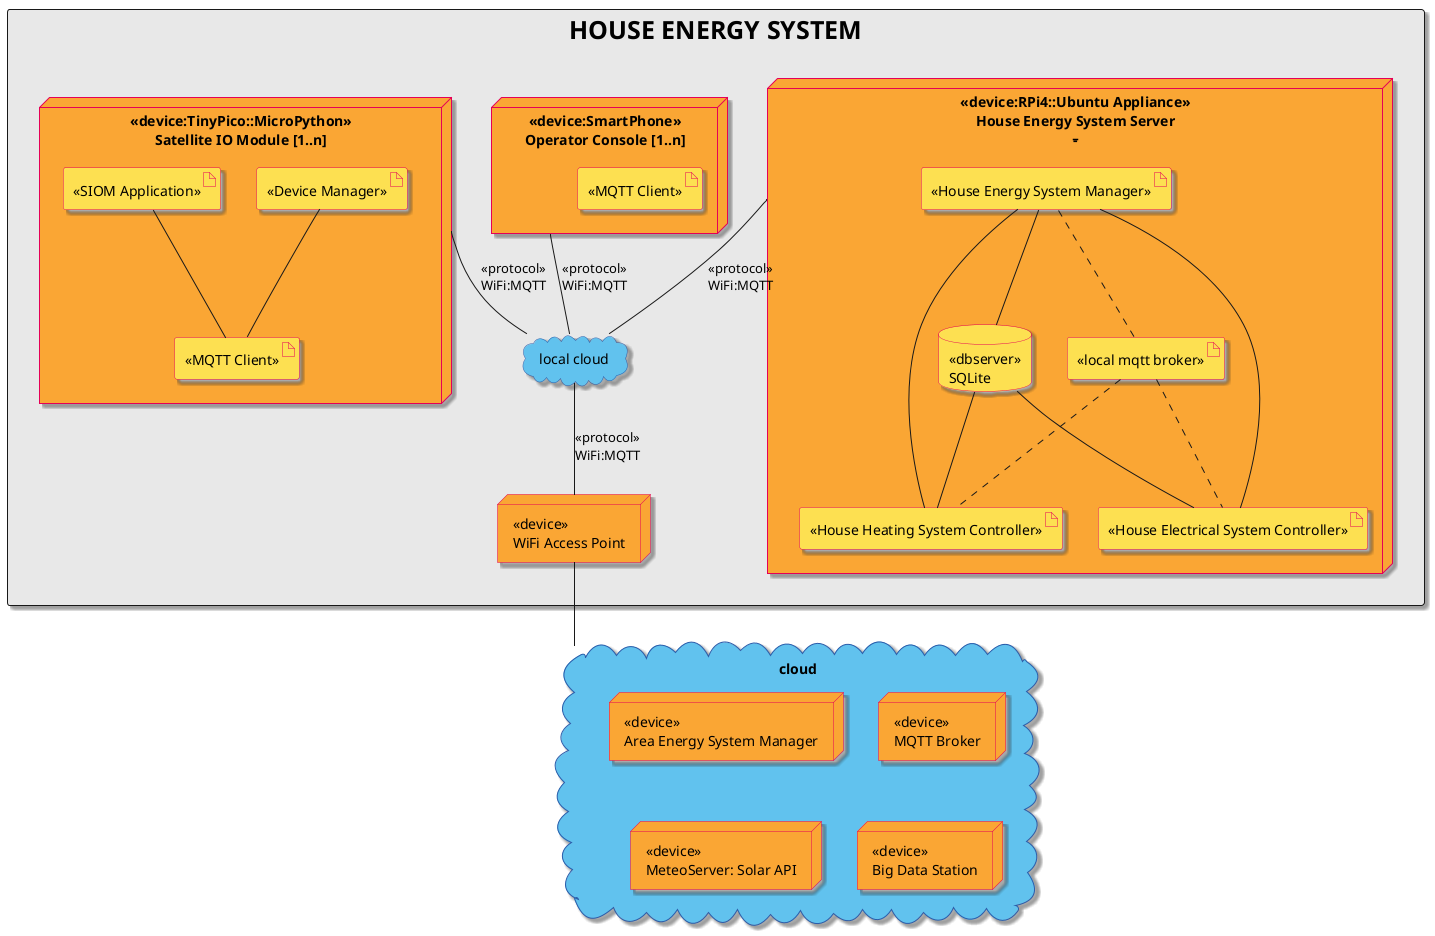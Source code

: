 @startuml

skinparam {
  BackgroundColor White
  DefaultFontName Arial
  Shadowing true
}

skinparam rectangle {
  BackgroundColor E8E8E8
  FontColor Black
  FontSize 25
}

skinparam cloud {
  BackgroundColor 61c2ee
  BorderColor 2a5caa
  FontColor Black
}

skinparam node {
  BackgroundColor FAA634
  BorderColor E50056
}

skinparam artifact {
  BackgroundColor fde051
  BorderColor E50056
}

skinparam database {
  BackgroundColor fde051
  BorderColor E50056
}
 
rectangle "HOUSE ENERGY SYSTEM" {

  node "<<device:RPi4::Ubuntu Appliance>>\nHouse Energy System Server\n-----" as lems {
    artifact "<<House Energy System Manager>>" as lem
    artifact "<<House Heating System Controller>>" as lhsc
    artifact "<<House Electrical System Controller>>" as lesc
    artifact "<<local mqtt broker>>" as lmqtt
    database "<<dbserver>>\nSQLite" as dbsrv

    lmqtt .. lhsc
    lmqtt .. lesc
    lem .. lmqtt
    lem -- lhsc
    lem -- lesc
    lem -- dbsrv
    dbsrv -- lhsc
    dbsrv -- lesc
  }

  node "<<device:TinyPico::MicroPython>>\nSatellite IO Module [1..n]" as siom {
    artifact "<<MQTT Client>>" as lmqttc
    artifact "<<Device Manager>>" as dvcm
    artifact "<<SIOM Application>>" as siomapp

    siomapp -- lmqttc
    dvcm -- lmqttc
  }

  node "<<device:SmartPhone>>\nOperator Console [1..n]" as smrtphn {
    artifact "<<MQTT Client>>" as mqttc
  }

  node "<<device>>\nWiFi Access Point" as ap

  cloud "local cloud" as lan
}

cloud "cloud" as wan {
    node "<<device>>\nArea Energy System Manager" as aesm
    node "<<device>>\nMQTT Broker" as cmqtt
    node "<<device>>\nMeteoServer: Solar API" as wthrapi
    node "<<device>>\nBig Data Station" as bdsrv
}

siom -- lan: <<protocol>>\nWiFi:MQTT
smrtphn -- lan:<<protocol>>\nWiFi:MQTT
lan -- ap: <<protocol>>\nWiFi:MQTT
lems -- lan : <<protocol>>\nWiFi:MQTT
ap -- wan



@enduml
